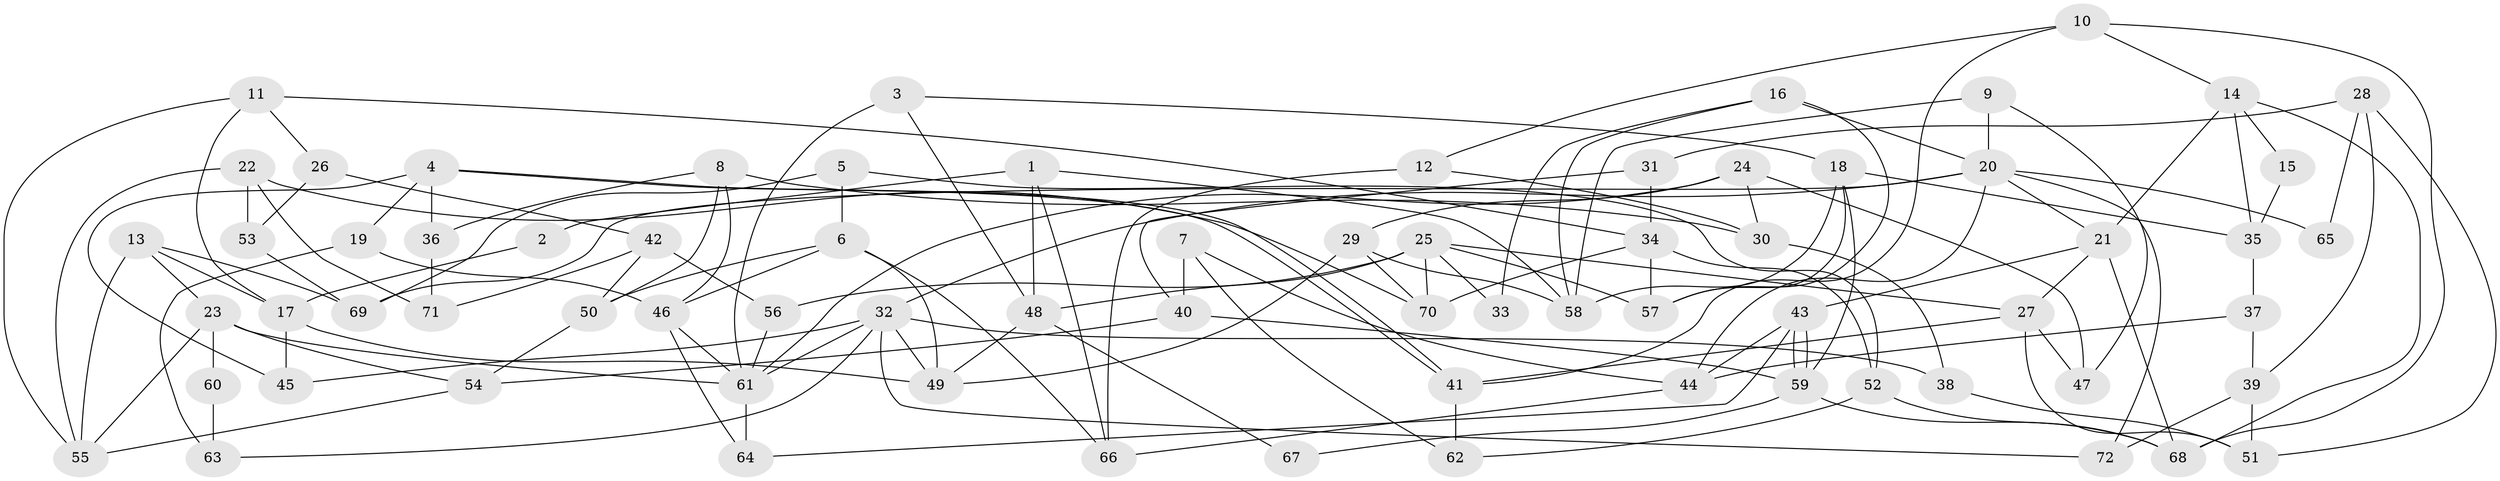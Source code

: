 // Generated by graph-tools (version 1.1) at 2025/11/02/27/25 16:11:21]
// undirected, 72 vertices, 144 edges
graph export_dot {
graph [start="1"]
  node [color=gray90,style=filled];
  1;
  2;
  3;
  4;
  5;
  6;
  7;
  8;
  9;
  10;
  11;
  12;
  13;
  14;
  15;
  16;
  17;
  18;
  19;
  20;
  21;
  22;
  23;
  24;
  25;
  26;
  27;
  28;
  29;
  30;
  31;
  32;
  33;
  34;
  35;
  36;
  37;
  38;
  39;
  40;
  41;
  42;
  43;
  44;
  45;
  46;
  47;
  48;
  49;
  50;
  51;
  52;
  53;
  54;
  55;
  56;
  57;
  58;
  59;
  60;
  61;
  62;
  63;
  64;
  65;
  66;
  67;
  68;
  69;
  70;
  71;
  72;
  1 -- 66;
  1 -- 58;
  1 -- 2;
  1 -- 48;
  2 -- 17;
  3 -- 61;
  3 -- 48;
  3 -- 18;
  4 -- 41;
  4 -- 41;
  4 -- 45;
  4 -- 19;
  4 -- 36;
  5 -- 52;
  5 -- 6;
  5 -- 69;
  6 -- 46;
  6 -- 66;
  6 -- 49;
  6 -- 50;
  7 -- 62;
  7 -- 40;
  7 -- 44;
  8 -- 50;
  8 -- 36;
  8 -- 30;
  8 -- 46;
  9 -- 20;
  9 -- 58;
  9 -- 47;
  10 -- 14;
  10 -- 41;
  10 -- 12;
  10 -- 68;
  11 -- 17;
  11 -- 55;
  11 -- 26;
  11 -- 34;
  12 -- 30;
  12 -- 66;
  13 -- 69;
  13 -- 23;
  13 -- 17;
  13 -- 55;
  14 -- 35;
  14 -- 21;
  14 -- 15;
  14 -- 68;
  15 -- 35;
  16 -- 58;
  16 -- 57;
  16 -- 20;
  16 -- 33;
  17 -- 49;
  17 -- 45;
  18 -- 59;
  18 -- 35;
  18 -- 57;
  18 -- 58;
  19 -- 46;
  19 -- 63;
  20 -- 44;
  20 -- 21;
  20 -- 32;
  20 -- 65;
  20 -- 69;
  20 -- 72;
  21 -- 68;
  21 -- 27;
  21 -- 43;
  22 -- 53;
  22 -- 55;
  22 -- 70;
  22 -- 71;
  23 -- 54;
  23 -- 61;
  23 -- 55;
  23 -- 60;
  24 -- 29;
  24 -- 61;
  24 -- 30;
  24 -- 47;
  25 -- 57;
  25 -- 27;
  25 -- 33;
  25 -- 48;
  25 -- 56;
  25 -- 70;
  26 -- 42;
  26 -- 53;
  27 -- 47;
  27 -- 41;
  27 -- 51;
  28 -- 51;
  28 -- 39;
  28 -- 31;
  28 -- 65;
  29 -- 70;
  29 -- 49;
  29 -- 58;
  30 -- 38;
  31 -- 34;
  31 -- 40;
  32 -- 49;
  32 -- 38;
  32 -- 45;
  32 -- 61;
  32 -- 63;
  32 -- 72;
  34 -- 70;
  34 -- 52;
  34 -- 57;
  35 -- 37;
  36 -- 71;
  37 -- 44;
  37 -- 39;
  38 -- 51;
  39 -- 51;
  39 -- 72;
  40 -- 59;
  40 -- 54;
  41 -- 62;
  42 -- 56;
  42 -- 50;
  42 -- 71;
  43 -- 59;
  43 -- 59;
  43 -- 44;
  43 -- 64;
  44 -- 66;
  46 -- 61;
  46 -- 64;
  48 -- 49;
  48 -- 67;
  50 -- 54;
  52 -- 68;
  52 -- 62;
  53 -- 69;
  54 -- 55;
  56 -- 61;
  59 -- 68;
  59 -- 67;
  60 -- 63;
  61 -- 64;
}
